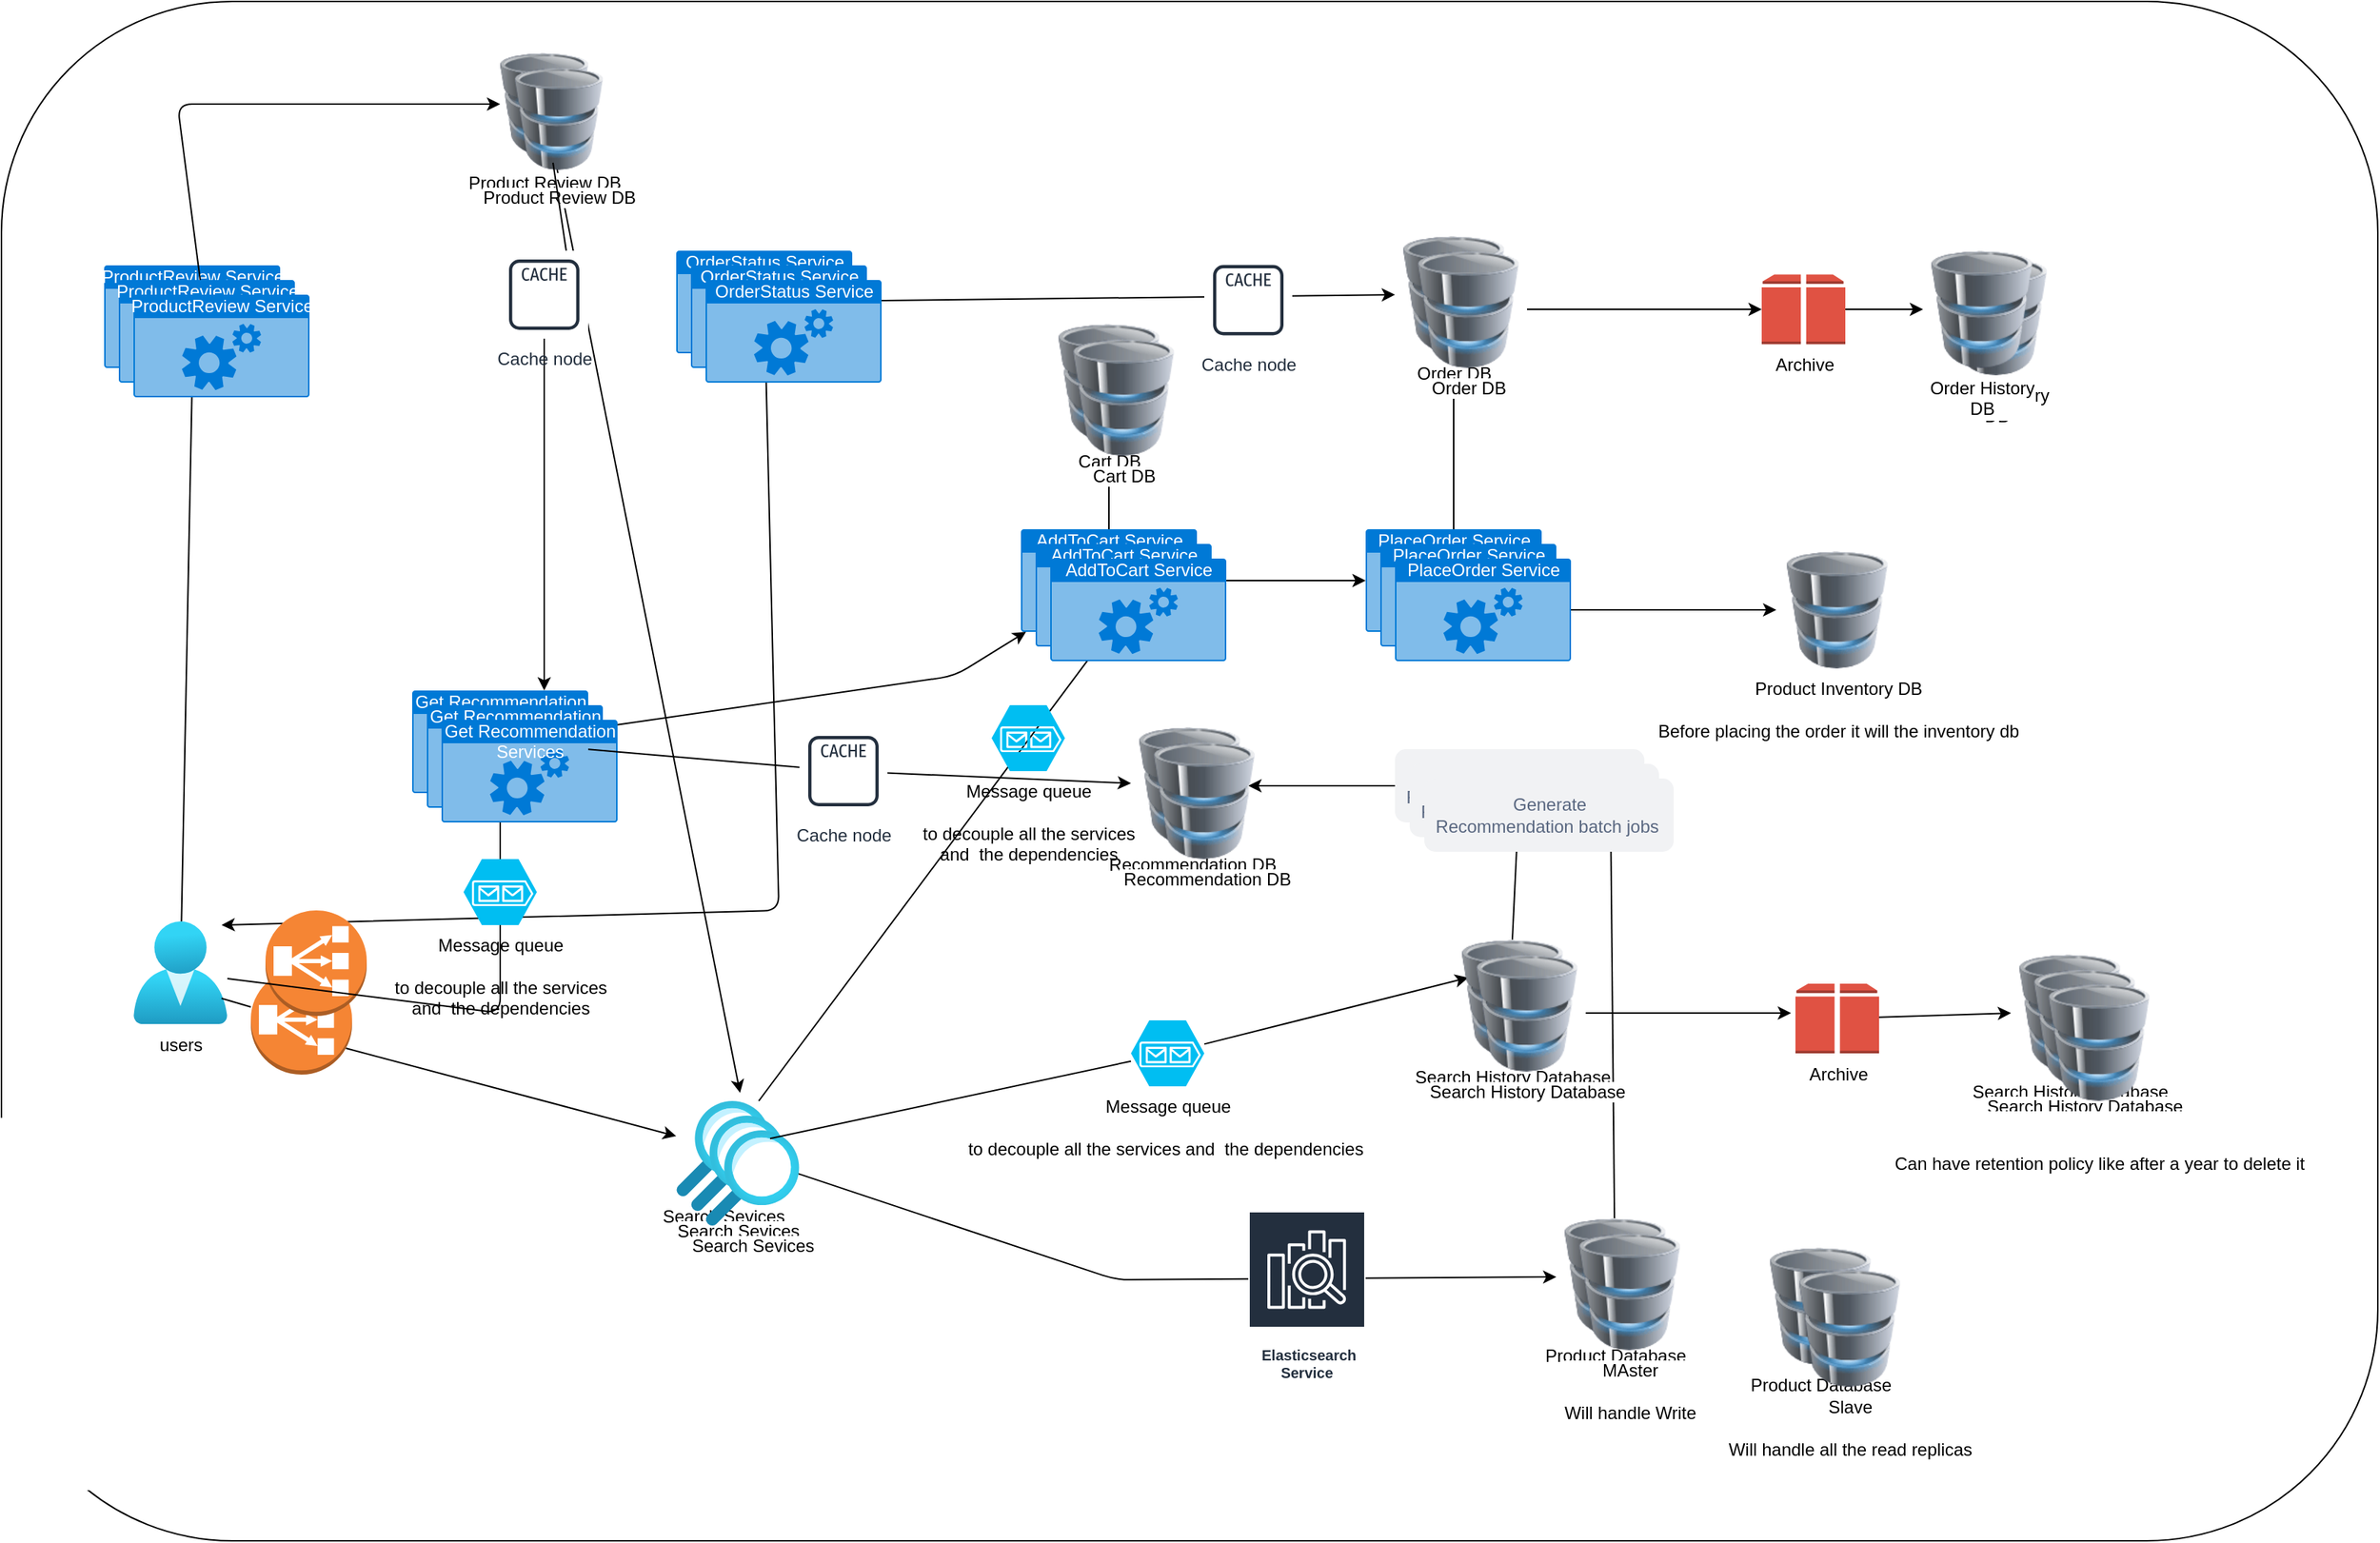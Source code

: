 <mxfile>
    <diagram id="9rP1zK-tiH8YetEjevAZ" name="Page-1">
        <mxGraphModel dx="3622" dy="2694" grid="1" gridSize="10" guides="1" tooltips="1" connect="1" arrows="1" fold="1" page="1" pageScale="1" pageWidth="850" pageHeight="1100" math="0" shadow="0">
            <root>
                <mxCell id="0"/>
                <mxCell id="1" parent="0"/>
                <mxCell id="116" value="" style="rounded=1;whiteSpace=wrap;html=1;" vertex="1" parent="1">
                    <mxGeometry x="-330" y="-340" width="1620" height="1050" as="geometry"/>
                </mxCell>
                <mxCell id="5" style="edgeStyle=none;html=1;exitX=0.938;exitY=0.75;exitDx=0;exitDy=0;exitPerimeter=0;startArrow=none;" parent="1" source="57" target="4" edge="1">
                    <mxGeometry relative="1" as="geometry"/>
                </mxCell>
                <mxCell id="48" style="edgeStyle=none;html=1;entryX=0.5;entryY=1;entryDx=0;entryDy=0;entryPerimeter=0;startArrow=none;" parent="1" source="107" target="25" edge="1">
                    <mxGeometry relative="1" as="geometry">
                        <Array as="points"/>
                    </mxGeometry>
                </mxCell>
                <mxCell id="56" style="edgeStyle=none;html=1;" parent="1" source="2" edge="1">
                    <mxGeometry relative="1" as="geometry">
                        <mxPoint x="-200" y="-80" as="targetPoint"/>
                    </mxGeometry>
                </mxCell>
                <mxCell id="2" value="users" style="aspect=fixed;html=1;points=[];align=center;image;fontSize=12;image=img/lib/azure2/identity/Users.svg;" parent="1" vertex="1">
                    <mxGeometry x="-240" y="287.5" width="64" height="70" as="geometry"/>
                </mxCell>
                <mxCell id="10" style="edgeStyle=none;html=1;entryX=0;entryY=0.5;entryDx=0;entryDy=0;" parent="1" source="4" target="17" edge="1">
                    <mxGeometry relative="1" as="geometry">
                        <mxPoint x="620" y="532" as="targetPoint"/>
                        <Array as="points">
                            <mxPoint x="430" y="532"/>
                        </Array>
                    </mxGeometry>
                </mxCell>
                <mxCell id="11" style="edgeStyle=none;html=1;startArrow=none;" parent="1" source="105" edge="1">
                    <mxGeometry relative="1" as="geometry">
                        <mxPoint x="670" y="325.841" as="targetPoint"/>
                    </mxGeometry>
                </mxCell>
                <mxCell id="31" style="edgeStyle=none;html=1;entryX=0.5;entryY=1;entryDx=0;entryDy=0;entryPerimeter=0;" parent="1" source="4" target="29" edge="1">
                    <mxGeometry relative="1" as="geometry"/>
                </mxCell>
                <mxCell id="4" value="Search Sevices" style="aspect=fixed;html=1;points=[];align=center;image;fontSize=12;image=img/lib/azure2/general/Search.svg;" parent="1" vertex="1">
                    <mxGeometry x="130" y="410" width="64" height="65" as="geometry"/>
                </mxCell>
                <mxCell id="15" value="" style="edgeStyle=none;html=1;" parent="1" target="14" edge="1">
                    <mxGeometry relative="1" as="geometry">
                        <mxPoint x="700" y="300" as="sourcePoint"/>
                    </mxGeometry>
                </mxCell>
                <mxCell id="21" style="edgeStyle=none;html=1;" parent="1" source="14" target="18" edge="1">
                    <mxGeometry relative="1" as="geometry"/>
                </mxCell>
                <mxCell id="14" value="Generate &lt;br&gt;Recommendation batch jobs&amp;nbsp;" style="rounded=1;align=center;fillColor=#F1F2F4;strokeColor=none;html=1;fontColor=#596780;fontSize=12" parent="1" vertex="1">
                    <mxGeometry x="620" y="170" width="170" height="50" as="geometry"/>
                </mxCell>
                <mxCell id="16" value="Search History Database" style="image;html=1;image=img/lib/clip_art/computers/Database_128x128.png" parent="1" vertex="1">
                    <mxGeometry x="660" y="300" width="80" height="80" as="geometry"/>
                </mxCell>
                <mxCell id="23" style="edgeStyle=none;html=1;entryX=0.865;entryY=1.01;entryDx=0;entryDy=0;entryPerimeter=0;" parent="1" source="17" target="14" edge="1">
                    <mxGeometry relative="1" as="geometry">
                        <mxPoint x="770" y="230" as="targetPoint"/>
                    </mxGeometry>
                </mxCell>
                <mxCell id="17" value="Product Database" style="image;html=1;image=img/lib/clip_art/computers/Database_128x128.png" parent="1" vertex="1">
                    <mxGeometry x="730" y="490" width="80" height="80" as="geometry"/>
                </mxCell>
                <mxCell id="18" value="&amp;nbsp;Recommendation DB&lt;br&gt;" style="image;html=1;image=img/lib/clip_art/computers/Database_128x128.png" parent="1" vertex="1">
                    <mxGeometry x="440" y="155" width="80" height="80" as="geometry"/>
                </mxCell>
                <mxCell id="26" value="" style="edgeStyle=none;html=1;startArrow=none;" parent="1" source="103" target="18" edge="1">
                    <mxGeometry relative="1" as="geometry"/>
                </mxCell>
                <mxCell id="30" style="edgeStyle=none;html=1;" parent="1" source="25" target="29" edge="1">
                    <mxGeometry relative="1" as="geometry">
                        <Array as="points">
                            <mxPoint x="320" y="120"/>
                        </Array>
                    </mxGeometry>
                </mxCell>
                <mxCell id="25" value="Get Recommendation&lt;br&gt;Services" style="html=1;strokeColor=none;fillColor=#0079D6;labelPosition=center;verticalLabelPosition=middle;verticalAlign=top;align=center;fontSize=12;outlineConnect=0;spacingTop=-6;fontColor=#FFFFFF;sketch=0;shape=mxgraph.sitemap.services;" parent="1" vertex="1">
                    <mxGeometry x="-50" y="130" width="120" height="70" as="geometry"/>
                </mxCell>
                <mxCell id="33" style="edgeStyle=none;html=1;" parent="1" source="29" target="32" edge="1">
                    <mxGeometry relative="1" as="geometry"/>
                </mxCell>
                <mxCell id="38" value="" style="edgeStyle=none;html=1;" parent="1" source="29" target="34" edge="1">
                    <mxGeometry relative="1" as="geometry"/>
                </mxCell>
                <mxCell id="29" value="AddToCart Service" style="html=1;strokeColor=none;fillColor=#0079D6;labelPosition=center;verticalLabelPosition=middle;verticalAlign=top;align=center;fontSize=12;outlineConnect=0;spacingTop=-6;fontColor=#FFFFFF;sketch=0;shape=mxgraph.sitemap.services;" parent="1" vertex="1">
                    <mxGeometry x="365" y="20" width="120" height="70" as="geometry"/>
                </mxCell>
                <mxCell id="32" value="Cart DB" style="image;html=1;image=img/lib/clip_art/computers/Database_128x128.png" parent="1" vertex="1">
                    <mxGeometry x="385" y="-120" width="80" height="80" as="geometry"/>
                </mxCell>
                <mxCell id="37" value="" style="edgeStyle=none;html=1;" parent="1" source="34" target="35" edge="1">
                    <mxGeometry relative="1" as="geometry"/>
                </mxCell>
                <mxCell id="34" value="PlaceOrder Service" style="html=1;strokeColor=none;fillColor=#0079D6;labelPosition=center;verticalLabelPosition=middle;verticalAlign=top;align=center;fontSize=12;outlineConnect=0;spacingTop=-6;fontColor=#FFFFFF;sketch=0;shape=mxgraph.sitemap.services;" parent="1" vertex="1">
                    <mxGeometry x="600" y="20" width="120" height="70" as="geometry"/>
                </mxCell>
                <mxCell id="35" value="Order DB" style="image;html=1;image=img/lib/clip_art/computers/Database_128x128.png" parent="1" vertex="1">
                    <mxGeometry x="620" y="-180" width="80" height="80" as="geometry"/>
                </mxCell>
                <mxCell id="41" style="edgeStyle=none;html=1;entryX=0;entryY=0.5;entryDx=0;entryDy=0;" parent="1" source="39" target="35" edge="1">
                    <mxGeometry relative="1" as="geometry"/>
                </mxCell>
                <mxCell id="42" style="edgeStyle=none;html=1;entryX=0.938;entryY=0.036;entryDx=0;entryDy=0;entryPerimeter=0;" parent="1" source="39" target="2" edge="1">
                    <mxGeometry relative="1" as="geometry">
                        <Array as="points">
                            <mxPoint x="200" y="280"/>
                        </Array>
                    </mxGeometry>
                </mxCell>
                <mxCell id="39" value="OrderStatus Service" style="html=1;strokeColor=none;fillColor=#0079D6;labelPosition=center;verticalLabelPosition=middle;verticalAlign=top;align=center;fontSize=12;outlineConnect=0;spacingTop=-6;fontColor=#FFFFFF;sketch=0;shape=mxgraph.sitemap.services;" parent="1" vertex="1">
                    <mxGeometry x="130" y="-170" width="120" height="70" as="geometry"/>
                </mxCell>
                <mxCell id="43" value="ProductReview Service" style="html=1;strokeColor=none;fillColor=#0079D6;labelPosition=center;verticalLabelPosition=middle;verticalAlign=top;align=center;fontSize=12;outlineConnect=0;spacingTop=-6;fontColor=#FFFFFF;sketch=0;shape=mxgraph.sitemap.services;" parent="1" vertex="1">
                    <mxGeometry x="-260" y="-160" width="120" height="70" as="geometry"/>
                </mxCell>
                <mxCell id="54" style="edgeStyle=none;html=1;entryX=0.75;entryY=0;entryDx=0;entryDy=0;entryPerimeter=0;startArrow=none;" parent="1" source="113" target="25" edge="1">
                    <mxGeometry relative="1" as="geometry"/>
                </mxCell>
                <mxCell id="55" style="edgeStyle=none;html=1;entryX=0.68;entryY=-0.085;entryDx=0;entryDy=0;entryPerimeter=0;" parent="1" source="45" target="4" edge="1">
                    <mxGeometry relative="1" as="geometry"/>
                </mxCell>
                <mxCell id="45" value="Product Review DB" style="image;html=1;image=img/lib/clip_art/computers/Database_128x128.png" parent="1" vertex="1">
                    <mxGeometry x="10" y="-310" width="60" height="80" as="geometry"/>
                </mxCell>
                <mxCell id="58" value="" style="edgeStyle=none;html=1;exitX=0.938;exitY=0.75;exitDx=0;exitDy=0;exitPerimeter=0;endArrow=none;" parent="1" source="2" target="57" edge="1">
                    <mxGeometry relative="1" as="geometry">
                        <mxPoint x="-179.968" y="340" as="sourcePoint"/>
                        <mxPoint x="130" y="432.908" as="targetPoint"/>
                    </mxGeometry>
                </mxCell>
                <mxCell id="57" value="" style="outlineConnect=0;dashed=0;verticalLabelPosition=bottom;verticalAlign=top;align=center;html=1;shape=mxgraph.aws3.classic_load_balancer;fillColor=#F58534;gradientColor=none;" parent="1" vertex="1">
                    <mxGeometry x="-160" y="320" width="69" height="72" as="geometry"/>
                </mxCell>
                <mxCell id="59" value="" style="outlineConnect=0;dashed=0;verticalLabelPosition=bottom;verticalAlign=top;align=center;html=1;shape=mxgraph.aws3.classic_load_balancer;fillColor=#F58534;gradientColor=none;" parent="1" vertex="1">
                    <mxGeometry x="-150" y="280" width="69" height="72" as="geometry"/>
                </mxCell>
                <mxCell id="60" value="Search Sevices" style="aspect=fixed;html=1;points=[];align=center;image;fontSize=12;image=img/lib/azure2/general/Search.svg;" parent="1" vertex="1">
                    <mxGeometry x="140" y="420" width="64" height="65" as="geometry"/>
                </mxCell>
                <mxCell id="63" value="Search Sevices" style="aspect=fixed;html=1;points=[];align=center;image;fontSize=12;image=img/lib/azure2/general/Search.svg;" parent="1" vertex="1">
                    <mxGeometry x="150" y="430" width="64" height="65" as="geometry"/>
                </mxCell>
                <mxCell id="64" value="Get Recommendation&lt;br&gt;Services" style="html=1;strokeColor=none;fillColor=#0079D6;labelPosition=center;verticalLabelPosition=middle;verticalAlign=top;align=center;fontSize=12;outlineConnect=0;spacingTop=-6;fontColor=#FFFFFF;sketch=0;shape=mxgraph.sitemap.services;" parent="1" vertex="1">
                    <mxGeometry x="-40" y="140" width="120" height="70" as="geometry"/>
                </mxCell>
                <mxCell id="65" value="Get Recommendation&lt;br&gt;Services" style="html=1;strokeColor=none;fillColor=#0079D6;labelPosition=center;verticalLabelPosition=middle;verticalAlign=top;align=center;fontSize=12;outlineConnect=0;spacingTop=-6;fontColor=#FFFFFF;sketch=0;shape=mxgraph.sitemap.services;" parent="1" vertex="1">
                    <mxGeometry x="-30" y="150" width="120" height="70" as="geometry"/>
                </mxCell>
                <mxCell id="112" style="edgeStyle=none;html=1;entryX=0;entryY=0.5;entryDx=0;entryDy=0;" parent="1" source="66" target="45" edge="1">
                    <mxGeometry relative="1" as="geometry">
                        <Array as="points">
                            <mxPoint x="-210" y="-270"/>
                        </Array>
                    </mxGeometry>
                </mxCell>
                <mxCell id="66" value="ProductReview Service" style="html=1;strokeColor=none;fillColor=#0079D6;labelPosition=center;verticalLabelPosition=middle;verticalAlign=top;align=center;fontSize=12;outlineConnect=0;spacingTop=-6;fontColor=#FFFFFF;sketch=0;shape=mxgraph.sitemap.services;" parent="1" vertex="1">
                    <mxGeometry x="-250" y="-150" width="120" height="70" as="geometry"/>
                </mxCell>
                <mxCell id="67" value="ProductReview Service" style="html=1;strokeColor=none;fillColor=#0079D6;labelPosition=center;verticalLabelPosition=middle;verticalAlign=top;align=center;fontSize=12;outlineConnect=0;spacingTop=-6;fontColor=#FFFFFF;sketch=0;shape=mxgraph.sitemap.services;" parent="1" vertex="1">
                    <mxGeometry x="-240" y="-140" width="120" height="70" as="geometry"/>
                </mxCell>
                <mxCell id="69" value="OrderStatus Service" style="html=1;strokeColor=none;fillColor=#0079D6;labelPosition=center;verticalLabelPosition=middle;verticalAlign=top;align=center;fontSize=12;outlineConnect=0;spacingTop=-6;fontColor=#FFFFFF;sketch=0;shape=mxgraph.sitemap.services;" parent="1" vertex="1">
                    <mxGeometry x="140" y="-160" width="120" height="70" as="geometry"/>
                </mxCell>
                <mxCell id="70" value="OrderStatus Service" style="html=1;strokeColor=none;fillColor=#0079D6;labelPosition=center;verticalLabelPosition=middle;verticalAlign=top;align=center;fontSize=12;outlineConnect=0;spacingTop=-6;fontColor=#FFFFFF;sketch=0;shape=mxgraph.sitemap.services;" parent="1" vertex="1">
                    <mxGeometry x="150" y="-150" width="120" height="70" as="geometry"/>
                </mxCell>
                <mxCell id="71" value="AddToCart Service" style="html=1;strokeColor=none;fillColor=#0079D6;labelPosition=center;verticalLabelPosition=middle;verticalAlign=top;align=center;fontSize=12;outlineConnect=0;spacingTop=-6;fontColor=#FFFFFF;sketch=0;shape=mxgraph.sitemap.services;" parent="1" vertex="1">
                    <mxGeometry x="375" y="30" width="120" height="70" as="geometry"/>
                </mxCell>
                <mxCell id="72" value="AddToCart Service" style="html=1;strokeColor=none;fillColor=#0079D6;labelPosition=center;verticalLabelPosition=middle;verticalAlign=top;align=center;fontSize=12;outlineConnect=0;spacingTop=-6;fontColor=#FFFFFF;sketch=0;shape=mxgraph.sitemap.services;" parent="1" vertex="1">
                    <mxGeometry x="385" y="40" width="120" height="70" as="geometry"/>
                </mxCell>
                <mxCell id="73" value="PlaceOrder Service" style="html=1;strokeColor=none;fillColor=#0079D6;labelPosition=center;verticalLabelPosition=middle;verticalAlign=top;align=center;fontSize=12;outlineConnect=0;spacingTop=-6;fontColor=#FFFFFF;sketch=0;shape=mxgraph.sitemap.services;" parent="1" vertex="1">
                    <mxGeometry x="610" y="30" width="120" height="70" as="geometry"/>
                </mxCell>
                <mxCell id="101" style="edgeStyle=none;html=1;entryX=0.083;entryY=0.643;entryDx=0;entryDy=0;entryPerimeter=0;" parent="1" source="74" edge="1">
                    <mxGeometry relative="1" as="geometry">
                        <mxPoint x="879.96" y="75.01" as="targetPoint"/>
                    </mxGeometry>
                </mxCell>
                <mxCell id="74" value="PlaceOrder Service" style="html=1;strokeColor=none;fillColor=#0079D6;labelPosition=center;verticalLabelPosition=middle;verticalAlign=top;align=center;fontSize=12;outlineConnect=0;spacingTop=-6;fontColor=#FFFFFF;sketch=0;shape=mxgraph.sitemap.services;" parent="1" vertex="1">
                    <mxGeometry x="620" y="40" width="120" height="70" as="geometry"/>
                </mxCell>
                <mxCell id="75" value="Generate &lt;br&gt;Recommendation batch jobs&amp;nbsp;" style="rounded=1;align=center;fillColor=#F1F2F4;strokeColor=none;html=1;fontColor=#596780;fontSize=12" parent="1" vertex="1">
                    <mxGeometry x="630" y="180" width="170" height="50" as="geometry"/>
                </mxCell>
                <mxCell id="76" value="Generate &lt;br&gt;Recommendation batch jobs&amp;nbsp;" style="rounded=1;align=center;fillColor=#F1F2F4;strokeColor=none;html=1;fontColor=#596780;fontSize=12" parent="1" vertex="1">
                    <mxGeometry x="640" y="190" width="170" height="50" as="geometry"/>
                </mxCell>
                <mxCell id="77" value="&lt;br&gt;&amp;nbsp;Elasticsearch Service" style="sketch=0;outlineConnect=0;fontColor=#232F3E;gradientColor=none;strokeColor=#ffffff;fillColor=#232F3E;dashed=0;verticalLabelPosition=middle;verticalAlign=bottom;align=center;html=1;whiteSpace=wrap;fontSize=10;fontStyle=1;spacing=3;shape=mxgraph.aws4.productIcon;prIcon=mxgraph.aws4.elasticsearch_service;" parent="1" vertex="1">
                    <mxGeometry x="520" y="485" width="80" height="120" as="geometry"/>
                </mxCell>
                <mxCell id="78" value="Product Database" style="image;html=1;image=img/lib/clip_art/computers/Database_128x128.png" parent="1" vertex="1">
                    <mxGeometry x="870" y="510" width="80" height="80" as="geometry"/>
                </mxCell>
                <mxCell id="79" value="Slave&lt;br&gt;&lt;br&gt;Will handle all the read replicas&lt;br&gt;" style="image;html=1;image=img/lib/clip_art/computers/Database_128x128.png" parent="1" vertex="1">
                    <mxGeometry x="890" y="525" width="80" height="80" as="geometry"/>
                </mxCell>
                <mxCell id="80" value="MAster&lt;br&gt;&lt;br&gt;Will handle Write" style="image;html=1;image=img/lib/clip_art/computers/Database_128x128.png" parent="1" vertex="1">
                    <mxGeometry x="740" y="500" width="80" height="80" as="geometry"/>
                </mxCell>
                <mxCell id="90" style="edgeStyle=none;html=1;" parent="1" source="84" edge="1">
                    <mxGeometry relative="1" as="geometry">
                        <mxPoint x="890" y="350" as="targetPoint"/>
                    </mxGeometry>
                </mxCell>
                <mxCell id="84" value="Search History Database" style="image;html=1;image=img/lib/clip_art/computers/Database_128x128.png" parent="1" vertex="1">
                    <mxGeometry x="670" y="310" width="80" height="80" as="geometry"/>
                </mxCell>
                <mxCell id="85" value="&amp;nbsp;Recommendation DB&lt;br&gt;" style="image;html=1;image=img/lib/clip_art/computers/Database_128x128.png" parent="1" vertex="1">
                    <mxGeometry x="450" y="165" width="80" height="80" as="geometry"/>
                </mxCell>
                <mxCell id="86" value="Cart DB" style="image;html=1;image=img/lib/clip_art/computers/Database_128x128.png" parent="1" vertex="1">
                    <mxGeometry x="395" y="-110" width="80" height="80" as="geometry"/>
                </mxCell>
                <mxCell id="96" style="edgeStyle=none;html=1;entryX=0;entryY=0.5;entryDx=0;entryDy=0;entryPerimeter=0;" parent="1" source="87" target="95" edge="1">
                    <mxGeometry relative="1" as="geometry"/>
                </mxCell>
                <mxCell id="87" value="Order DB" style="image;html=1;image=img/lib/clip_art/computers/Database_128x128.png" parent="1" vertex="1">
                    <mxGeometry x="630" y="-170" width="80" height="80" as="geometry"/>
                </mxCell>
                <mxCell id="88" value="Product Review DB" style="image;html=1;image=img/lib/clip_art/computers/Database_128x128.png" parent="1" vertex="1">
                    <mxGeometry x="20" y="-300" width="60" height="80" as="geometry"/>
                </mxCell>
                <mxCell id="93" style="edgeStyle=none;html=1;entryX=0;entryY=0.5;entryDx=0;entryDy=0;" parent="1" source="89" target="91" edge="1">
                    <mxGeometry relative="1" as="geometry"/>
                </mxCell>
                <mxCell id="89" value="Archive" style="outlineConnect=0;dashed=0;verticalLabelPosition=bottom;verticalAlign=top;align=center;html=1;shape=mxgraph.aws3.archive;fillColor=#E05243;gradientColor=none;" parent="1" vertex="1">
                    <mxGeometry x="893" y="330" width="57" height="47.5" as="geometry"/>
                </mxCell>
                <mxCell id="91" value="Search History Database" style="image;html=1;image=img/lib/clip_art/computers/Database_128x128.png" parent="1" vertex="1">
                    <mxGeometry x="1040" y="310" width="80" height="80" as="geometry"/>
                </mxCell>
                <mxCell id="92" value="Search History Database" style="image;html=1;image=img/lib/clip_art/computers/Database_128x128.png" parent="1" vertex="1">
                    <mxGeometry x="1050" y="320" width="80" height="80" as="geometry"/>
                </mxCell>
                <mxCell id="94" value="&lt;br&gt;&lt;br&gt;Can have retention policy like after a year to delete it" style="image;html=1;image=img/lib/clip_art/computers/Database_128x128.png" parent="1" vertex="1">
                    <mxGeometry x="1060" y="330" width="80" height="80" as="geometry"/>
                </mxCell>
                <mxCell id="99" value="" style="edgeStyle=none;html=1;" parent="1" source="95" target="98" edge="1">
                    <mxGeometry relative="1" as="geometry"/>
                </mxCell>
                <mxCell id="95" value="Archive" style="outlineConnect=0;dashed=0;verticalLabelPosition=bottom;verticalAlign=top;align=center;html=1;shape=mxgraph.aws3.archive;fillColor=#E05243;gradientColor=none;" parent="1" vertex="1">
                    <mxGeometry x="870" y="-153.75" width="57" height="47.5" as="geometry"/>
                </mxCell>
                <mxCell id="97" value="Order History &lt;br&gt;DB" style="image;html=1;image=img/lib/clip_art/computers/Database_128x128.png" parent="1" vertex="1">
                    <mxGeometry x="990" y="-165" width="80" height="80" as="geometry"/>
                </mxCell>
                <mxCell id="98" value="Order History &lt;br&gt;DB" style="image;html=1;image=img/lib/clip_art/computers/Database_128x128.png" parent="1" vertex="1">
                    <mxGeometry x="980" y="-170" width="80" height="80" as="geometry"/>
                </mxCell>
                <mxCell id="102" value="Product Inventory DB&lt;br&gt;&lt;br&gt;Before placing the order it will the inventory db" style="image;html=1;image=img/lib/clip_art/computers/Database_128x128.png" parent="1" vertex="1">
                    <mxGeometry x="881.5" y="35" width="80" height="80" as="geometry"/>
                </mxCell>
                <mxCell id="104" value="" style="edgeStyle=none;html=1;endArrow=none;" parent="1" source="25" target="103" edge="1">
                    <mxGeometry relative="1" as="geometry">
                        <mxPoint x="70" y="168.83" as="sourcePoint"/>
                        <mxPoint x="440" y="192.447" as="targetPoint"/>
                    </mxGeometry>
                </mxCell>
                <mxCell id="103" value="Cache node" style="sketch=0;outlineConnect=0;fontColor=#232F3E;gradientColor=none;strokeColor=#232F3E;fillColor=#ffffff;dashed=0;verticalLabelPosition=bottom;verticalAlign=top;align=center;html=1;fontSize=12;fontStyle=0;aspect=fixed;shape=mxgraph.aws4.resourceIcon;resIcon=mxgraph.aws4.cache_node;" parent="1" vertex="1">
                    <mxGeometry x="214" y="155" width="60" height="60" as="geometry"/>
                </mxCell>
                <mxCell id="106" value="" style="edgeStyle=none;html=1;endArrow=none;" parent="1" source="4" target="105" edge="1">
                    <mxGeometry relative="1" as="geometry">
                        <mxPoint x="670" y="325.841" as="targetPoint"/>
                        <mxPoint x="194" y="435.151" as="sourcePoint"/>
                    </mxGeometry>
                </mxCell>
                <mxCell id="105" value="Message queue&lt;br&gt;&lt;br&gt;to decouple all the services and&amp;nbsp; the dependencies&amp;nbsp;" style="verticalLabelPosition=bottom;html=1;verticalAlign=top;align=center;strokeColor=none;fillColor=#00BEF2;shape=mxgraph.azure.storage_queue;" parent="1" vertex="1">
                    <mxGeometry x="440" y="355" width="50" height="45" as="geometry"/>
                </mxCell>
                <mxCell id="108" value="" style="edgeStyle=none;html=1;entryX=0.5;entryY=1;entryDx=0;entryDy=0;entryPerimeter=0;endArrow=none;" parent="1" source="2" target="107" edge="1">
                    <mxGeometry relative="1" as="geometry">
                        <mxPoint x="-176" y="326.537" as="sourcePoint"/>
                        <mxPoint x="10" y="200" as="targetPoint"/>
                        <Array as="points">
                            <mxPoint x="10" y="350"/>
                        </Array>
                    </mxGeometry>
                </mxCell>
                <mxCell id="107" value="Message queue&lt;br&gt;&lt;br&gt;to decouple all the services&lt;br&gt;&amp;nbsp;and&amp;nbsp; the dependencies&amp;nbsp;" style="verticalLabelPosition=bottom;html=1;verticalAlign=top;align=center;strokeColor=none;fillColor=#00BEF2;shape=mxgraph.azure.storage_queue;" parent="1" vertex="1">
                    <mxGeometry x="-15" y="245" width="50" height="45" as="geometry"/>
                </mxCell>
                <mxCell id="109" value="Message queue&lt;br&gt;&lt;br&gt;to decouple all the services&lt;br&gt;&amp;nbsp;and&amp;nbsp; the dependencies&amp;nbsp;" style="verticalLabelPosition=bottom;html=1;verticalAlign=top;align=center;strokeColor=none;fillColor=#00BEF2;shape=mxgraph.azure.storage_queue;" parent="1" vertex="1">
                    <mxGeometry x="345" y="140" width="50" height="45" as="geometry"/>
                </mxCell>
                <mxCell id="114" value="" style="edgeStyle=none;html=1;entryX=0.75;entryY=0;entryDx=0;entryDy=0;entryPerimeter=0;endArrow=none;" parent="1" source="45" target="113" edge="1">
                    <mxGeometry relative="1" as="geometry">
                        <mxPoint x="40" y="-230" as="sourcePoint"/>
                        <mxPoint x="40" y="130" as="targetPoint"/>
                    </mxGeometry>
                </mxCell>
                <mxCell id="113" value="Cache node" style="sketch=0;outlineConnect=0;fontColor=#232F3E;gradientColor=none;strokeColor=#232F3E;fillColor=#ffffff;dashed=0;verticalLabelPosition=bottom;verticalAlign=top;align=center;html=1;fontSize=12;fontStyle=0;aspect=fixed;shape=mxgraph.aws4.resourceIcon;resIcon=mxgraph.aws4.cache_node;" parent="1" vertex="1">
                    <mxGeometry x="10" y="-170" width="60" height="60" as="geometry"/>
                </mxCell>
                <mxCell id="115" value="Cache node" style="sketch=0;outlineConnect=0;fontColor=#232F3E;gradientColor=none;strokeColor=#232F3E;fillColor=#ffffff;dashed=0;verticalLabelPosition=bottom;verticalAlign=top;align=center;html=1;fontSize=12;fontStyle=0;aspect=fixed;shape=mxgraph.aws4.resourceIcon;resIcon=mxgraph.aws4.cache_node;" parent="1" vertex="1">
                    <mxGeometry x="490" y="-166.25" width="60" height="60" as="geometry"/>
                </mxCell>
            </root>
        </mxGraphModel>
    </diagram>
</mxfile>